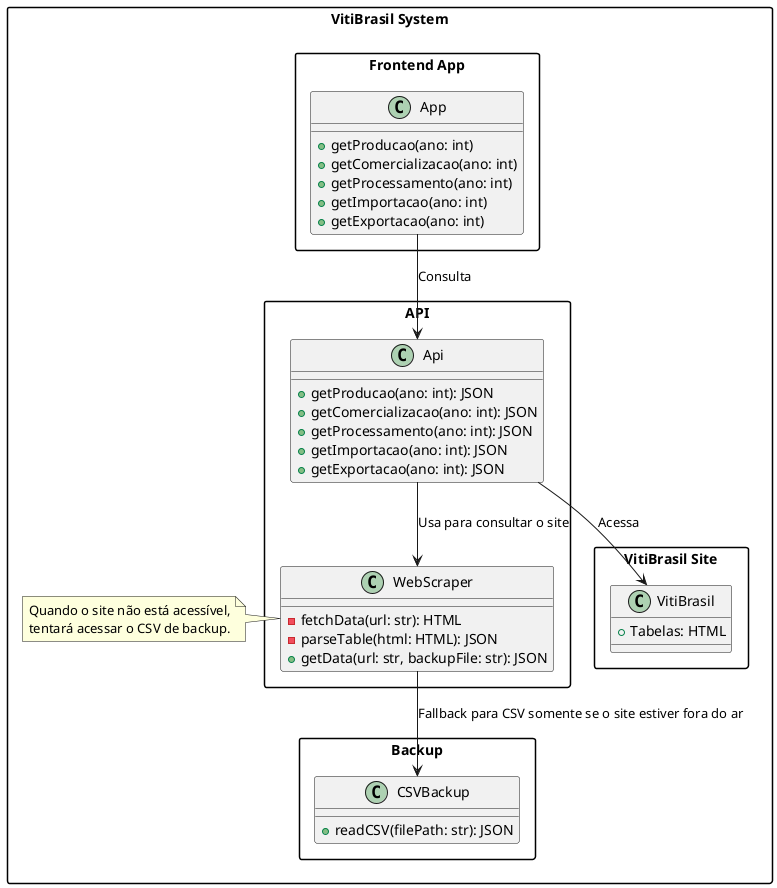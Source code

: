 @startuml
skinparam packageStyle rectangle

package "VitiBrasil System" {
    
    package "Frontend App" {
        class App {
            +getProducao(ano: int)
            +getComercializacao(ano: int)
            +getProcessamento(ano: int)
            +getImportacao(ano: int)
            +getExportacao(ano: int)
        }
    }

    package "API" {
        class Api {
            +getProducao(ano: int): JSON
            +getComercializacao(ano: int): JSON
            +getProcessamento(ano: int): JSON
            +getImportacao(ano: int): JSON
            +getExportacao(ano: int): JSON
        }
        class WebScraper {
            -fetchData(url: str): HTML
            -parseTable(html: HTML): JSON
            +getData(url: str, backupFile: str): JSON
        }
        Api --> WebScraper : "Usa para consultar o site"
    }

    package "VitiBrasil Site" {
        class VitiBrasil {
            +Tabelas: HTML
        }
    }

    package "Backup" {
        class CSVBackup {
            +readCSV(filePath: str): JSON
        }
    }

    App --> Api : "Consulta"
    Api --> VitiBrasil : "Acessa"
    WebScraper --> CSVBackup : "Fallback para CSV somente se o site estiver fora do ar"

    note right of WebScraper : Quando o site não está acessível,\ntentará acessar o CSV de backup.
}

@enduml
